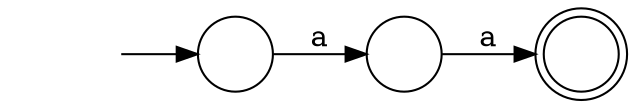 digraph Automaton {
  rankdir = LR;
  0 [shape=doublecircle,label=""];
  1 [shape=circle,label=""];
  1 -> 0 [label="a"]
  2 [shape=circle,label=""];
  initial [shape=plaintext,label=""];
  initial -> 2
  2 -> 1 [label="a"]
}

